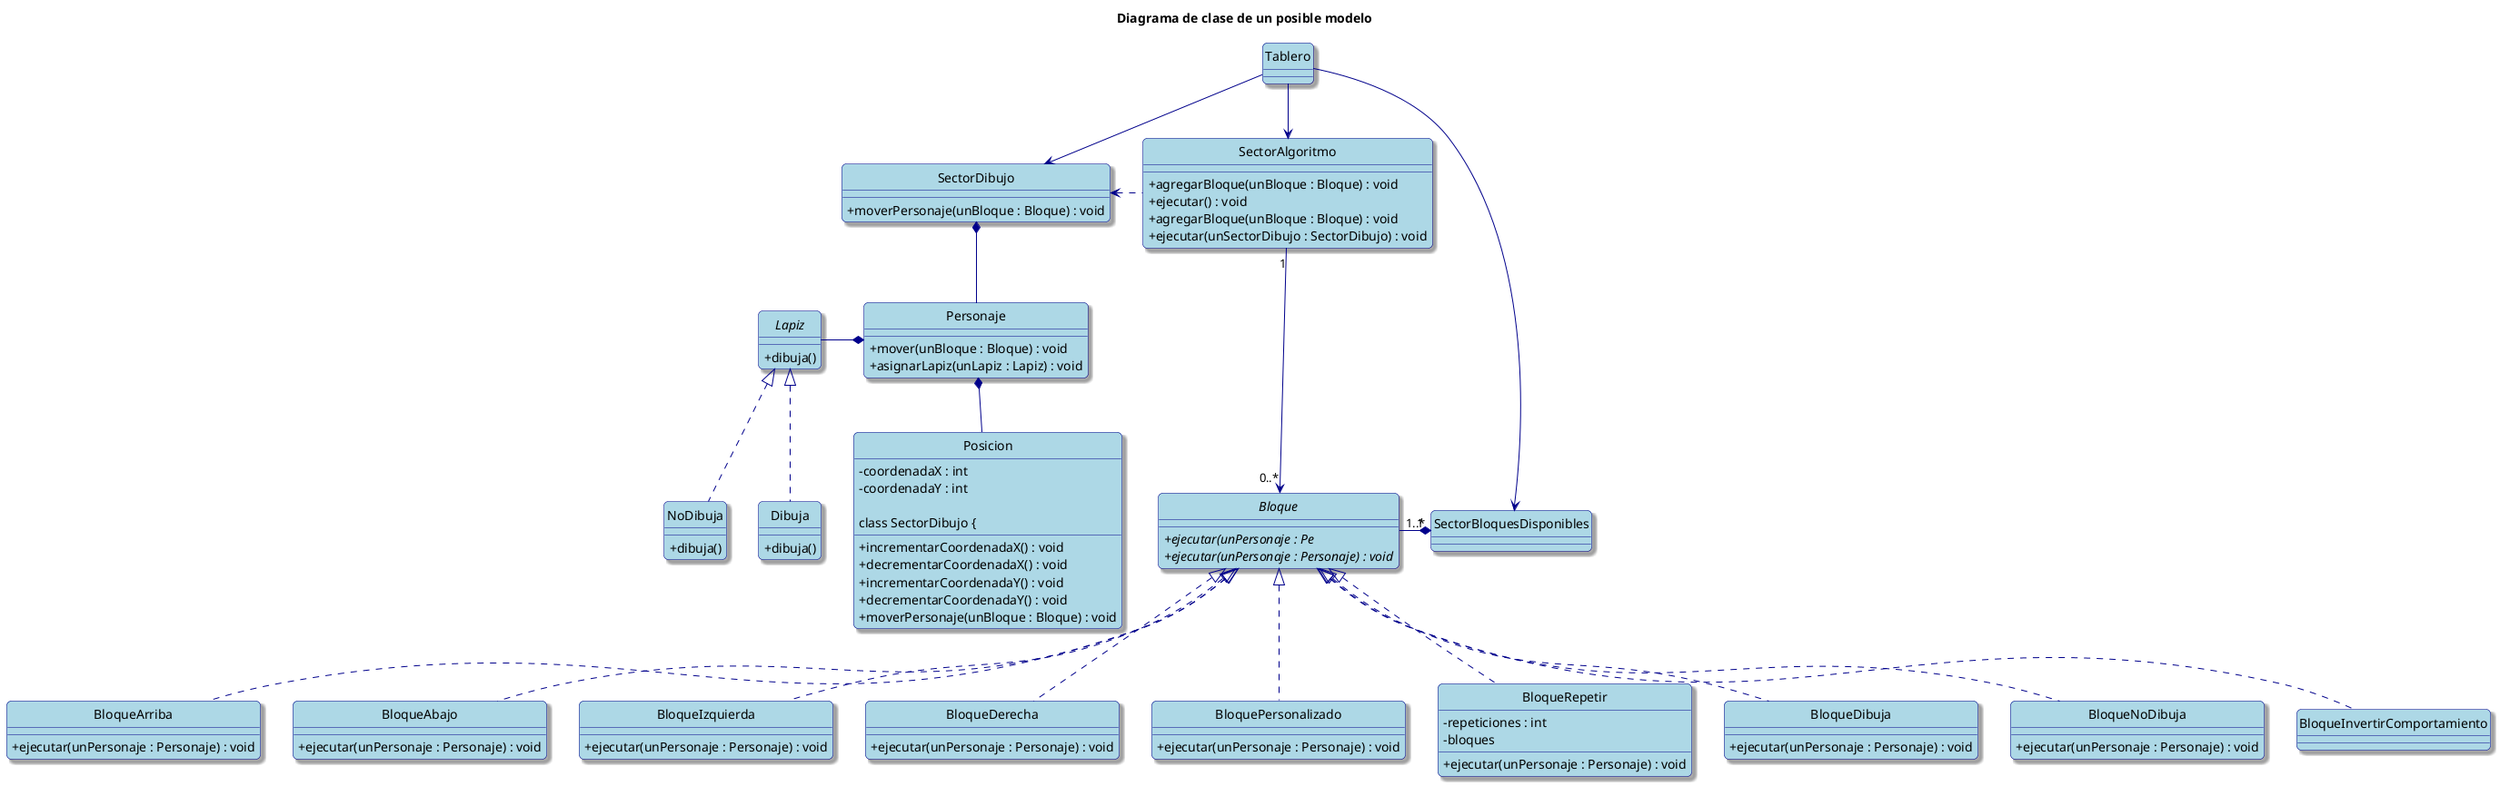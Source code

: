 @startuml
'Diagrama de clase general
hide circle
skinparam classAttributeIconSize 0
skinparam backgroundColor White
skinparam RoundCorner 10
skinparam Shadowing true

skinparam class {
    ArrowColor DarkBlue
    BackgroundColor LightBlue
    BorderColor DarkBlue
}

title Diagrama de clase de un posible modelo

class Tablero {}

class Personaje {
    + mover(unBloque : Bloque) : void
    + asignarLapiz(unLapiz : Lapiz) : void
}

class Posicion {
    - coordenadaX : int
    - coordenadaY : int
    + incrementarCoordenadaX() : void
    + decrementarCoordenadaX() : void
    + incrementarCoordenadaY() : void
    + decrementarCoordenadaY() : void

class SectorDibujo {
    + moverPersonaje(unBloque : Bloque) : void
}

class SectorAlgoritmo {
    + agregarBloque(unBloque : Bloque) : void
    + ejecutar() : void
}

class SectorBloquesDisponibles {}

interface Bloque {
    + {abstract} ejecutar(unPersonaje : Pe
}

class SectorDibujo {
    + moverPersonaje(unBloque : Bloque) : void
}

class SectorAlgoritmo {
    + agregarBloque(unBloque : Bloque) : void
    + ejecutar(unSectorDibujo : SectorDibujo) : void
}

class SectorBloquesDisponibles {}

interface Bloque {
    + {abstract} ejecutar(unPersonaje : Personaje) : void
}

class BloqueArriba {
    + ejecutar(unPersonaje : Personaje) : void
}
class BloqueAbajo {
    + ejecutar(unPersonaje : Personaje) : void
}
class BloqueIzquierda{
    + ejecutar(unPersonaje : Personaje) : void
}
class BloqueDerecha {
    + ejecutar(unPersonaje : Personaje) : void
}
class BloquePersonalizado {
    + ejecutar(unPersonaje : Personaje) : void
}
class BloqueRepetir {
    - repeticiones : int
    - bloques
    + ejecutar(unPersonaje : Personaje) : void
}
class BloqueDibuja {
    + ejecutar(unPersonaje : Personaje) : void
}
class BloqueNoDibuja {
    + ejecutar(unPersonaje : Personaje) : void
}
class BloqueInvertirComportamiento {}

interface Lapiz {
    + dibuja()
}
class Dibuja {
    + dibuja()
}
class NoDibuja {
    + dibuja()
}

Tablero --> SectorDibujo
Tablero --> SectorAlgoritmo
Tablero --> SectorBloquesDisponibles

Bloque <|.. BloqueArriba
Bloque <|.. BloqueAbajo
Bloque <|.. BloqueIzquierda
Bloque <|.. BloqueDerecha
Bloque <|.. BloquePersonalizado
Bloque <|.. BloqueRepetir
Bloque <|.. BloqueDibuja
Bloque <|.. BloqueNoDibuja
Bloque <|.. BloqueInvertirComportamiento

SectorBloquesDisponibles "1" *--left "1..*" Bloque

SectorAlgoritmo "1" ---> "0..*" Bloque
SectorAlgoritmo ..left> SectorDibujo

SectorDibujo *-- Personaje
Personaje *-- Posicion
Personaje *--left Lapiz
Lapiz <|.. Dibuja
Lapiz <|.. NoDibuja

'moverDelPersonaje(unBloque) {
'    origen = posicion
'    unBloque.mover(this)
'    destino = posicion
'    lapiz dibuja(origen, destino)
'}

@enduml



@startuml
'Diagrama de secuencia para el caso de ejecución de un algoritmo con un solo bloque de mover a la derecha
skinparam classAttributeIconSize 0
skinparam backgroundColor White
skinparam RoundCorner 10
skinparam Shadowing true
skinparam ArrowColor DarkBlue
skinparam SequenceLifeLineBorderColor DarkBlue
skinparam SequenceLoopBackgroundColor DarkBlue

skinparam actor {
    BackgroundColor LightBlue
    BorderColor DarkBlue
}

skinparam participant {
    Bound DarkBlue
    BackgroundColor LightBlue
    BorderColor DarkBlue
}

title Ejecución de un algoritmo que sólo tiene un bloque hacia la derecha

actor Actor
participant ":BloqueDerecha" as BloqueDerecha
participant "unPersonaje:Personaje" as Personaje
participant ":Posicion" as Posicion

Actor -> BloqueDerecha : ejecutar(unPersonaje)
BloqueDerecha -> Personaje : moverDerecha()
Personaje -> Posicion : incrementarCoordenadaX()
@enduml

@startuml
'Diagrama de secuencia para el caso de ejecución de un algoritmo con un solo bloque de mover a la derecha
skinparam classAttributeIconSize 0
skinparam backgroundColor White
skinparam RoundCorner 10
skinparam Shadowing true
skinparam ArrowColor DarkBlue
skinparam SequenceLifeLineBorderColor DarkBlue
skinparam SequenceLoopBackgroundColor DarkBlue

skinparam actor {
    BackgroundColor LightBlue
    BorderColor DarkBlue
}

skinparam participant {
    Bound DarkBlue
    BackgroundColor LightBlue
    BorderColor DarkBlue
}

title Ejecución de un algoritmo cuyos bloques desconocemos

participant ":SectorAlgoritmo" as SectorAlgoritmo
participant ":SectorDibujo" as SectorDibujo
participant "Bloque" as Bloque
participant ":Personaje" as Personaje
participant ":Posicion" as Posicion

SectorAlgoritmo -> SectorAlgoritmo : ejecutar(sectorDibujo)
loop para cada bloque
    SectorAlgoritmo -> SectorDibujo : moverPersonaje(bloque)
    SectorDibujo -> Bloque : ejecutar(personaje)
    Bloque -> Personaje : mover...()
    Personaje -> Posicion : ...Coordenada...()
end
@enduml